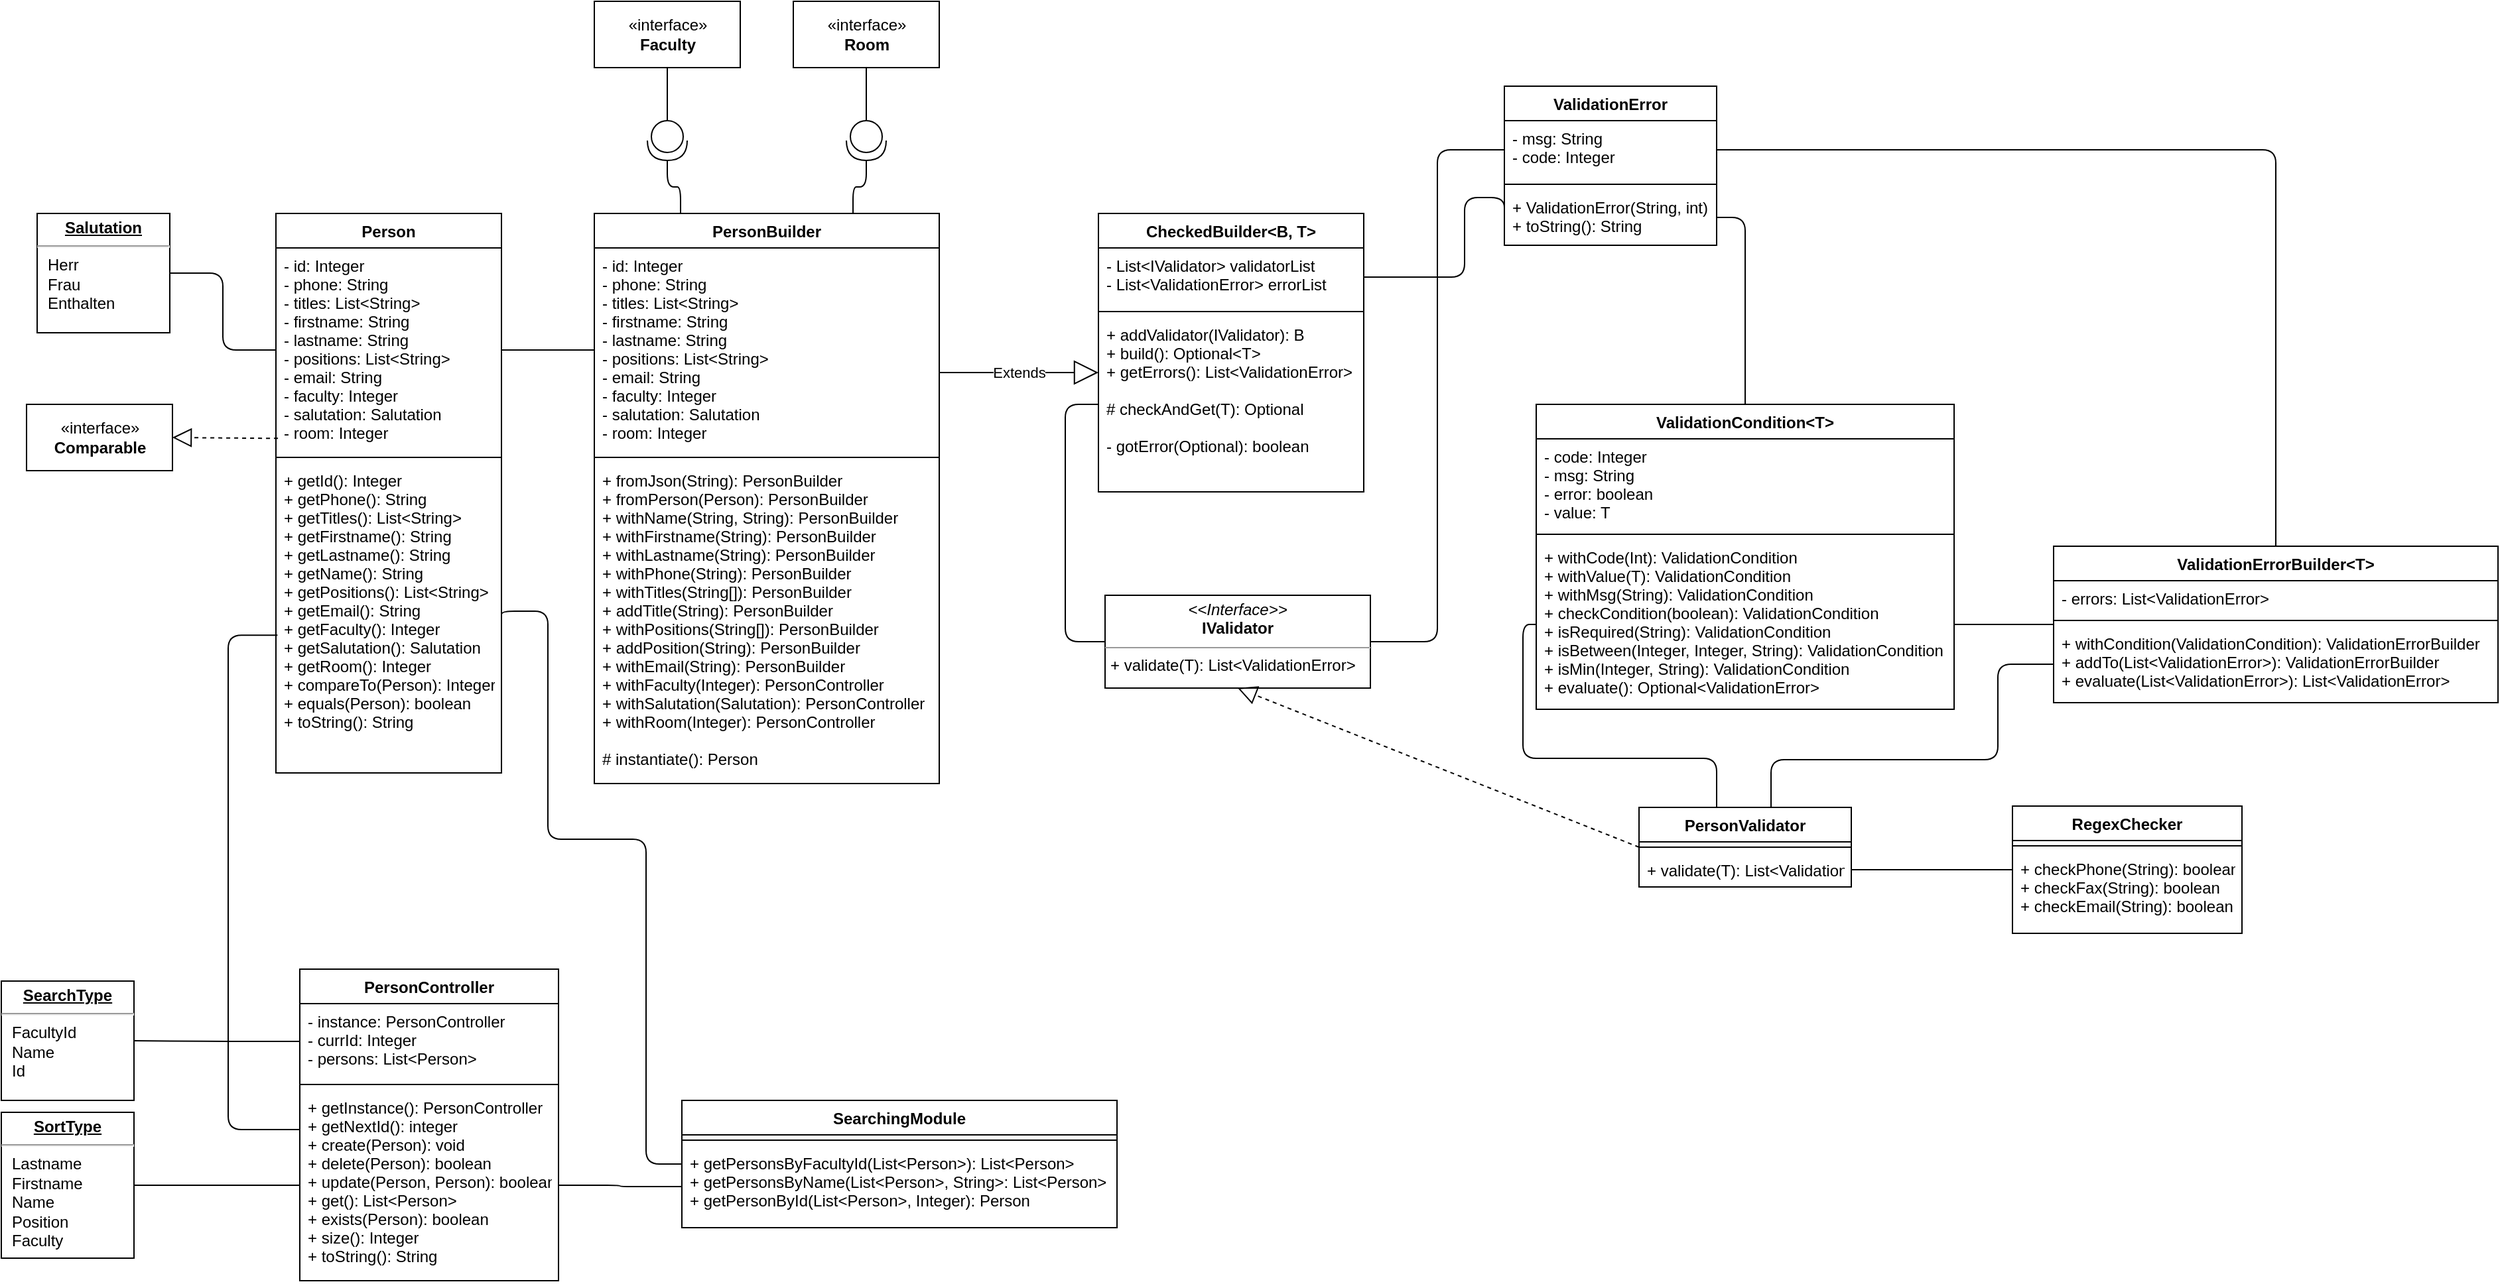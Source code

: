 <mxfile>
    <diagram id="8-JnyRr6va0fX-XooCP_" name="Page-1">
        <mxGraphModel dx="1963" dy="1438" grid="0" gridSize="10" guides="1" tooltips="1" connect="1" arrows="1" fold="1" page="1" pageScale="1" pageWidth="827" pageHeight="1169" background="none" math="0" shadow="0">
            <root>
                <mxCell id="0"/>
                <mxCell id="1" parent="0"/>
                <mxCell id="2" value="Person" style="swimlane;fontStyle=1;align=center;verticalAlign=top;childLayout=stackLayout;horizontal=1;startSize=26;horizontalStack=0;resizeParent=1;resizeParentMax=0;resizeLast=0;collapsible=1;marginBottom=0;" vertex="1" parent="1">
                    <mxGeometry x="320" y="240" width="170" height="422" as="geometry"/>
                </mxCell>
                <mxCell id="3" value="- id: Integer&#10;- phone: String&#10;- titles: List&lt;String&gt;&#10;- firstname: String&#10;- lastname: String&#10;- positions: List&lt;String&gt;&#10;- email: String&#10;- faculty: Integer&#10;- salutation: Salutation&#10;- room: Integer" style="text;strokeColor=none;fillColor=none;align=left;verticalAlign=top;spacingLeft=4;spacingRight=4;overflow=hidden;rotatable=0;points=[[0,0.5],[1,0.5]];portConstraint=eastwest;" vertex="1" parent="2">
                    <mxGeometry y="26" width="170" height="154" as="geometry"/>
                </mxCell>
                <mxCell id="4" value="" style="line;strokeWidth=1;fillColor=none;align=left;verticalAlign=middle;spacingTop=-1;spacingLeft=3;spacingRight=3;rotatable=0;labelPosition=right;points=[];portConstraint=eastwest;" vertex="1" parent="2">
                    <mxGeometry y="180" width="170" height="8" as="geometry"/>
                </mxCell>
                <mxCell id="5" value="+ getId(): Integer&#10;+ getPhone(): String&#10;+ getTitles(): List&lt;String&gt;&#10;+ getFirstname(): String&#10;+ getLastname(): String&#10;+ getName(): String&#10;+ getPositions(): List&lt;String&gt;&#10;+ getEmail(): String&#10;+ getFaculty(): Integer&#10;+ getSalutation(): Salutation&#10;+ getRoom(): Integer&#10;+ compareTo(Person): Integer&#10;+ equals(Person): boolean&#10;+ toString(): String" style="text;strokeColor=none;fillColor=none;align=left;verticalAlign=top;spacingLeft=4;spacingRight=4;overflow=hidden;rotatable=0;points=[[0,0.5],[1,0.5]];portConstraint=eastwest;" vertex="1" parent="2">
                    <mxGeometry y="188" width="170" height="234" as="geometry"/>
                </mxCell>
                <mxCell id="6" value="PersonBuilder" style="swimlane;fontStyle=1;align=center;verticalAlign=top;childLayout=stackLayout;horizontal=1;startSize=26;horizontalStack=0;resizeParent=1;resizeParentMax=0;resizeLast=0;collapsible=1;marginBottom=0;" vertex="1" parent="1">
                    <mxGeometry x="560" y="240" width="260" height="430" as="geometry"/>
                </mxCell>
                <mxCell id="7" value="- id: Integer&#10;- phone: String&#10;- titles: List&lt;String&gt;&#10;- firstname: String&#10;- lastname: String&#10;- positions: List&lt;String&gt;&#10;- email: String&#10;- faculty: Integer&#10;- salutation: Salutation&#10;- room: Integer" style="text;strokeColor=none;fillColor=none;align=left;verticalAlign=top;spacingLeft=4;spacingRight=4;overflow=hidden;rotatable=0;points=[[0,0.5],[1,0.5]];portConstraint=eastwest;" vertex="1" parent="6">
                    <mxGeometry y="26" width="260" height="154" as="geometry"/>
                </mxCell>
                <mxCell id="8" value="" style="line;strokeWidth=1;fillColor=none;align=left;verticalAlign=middle;spacingTop=-1;spacingLeft=3;spacingRight=3;rotatable=0;labelPosition=right;points=[];portConstraint=eastwest;" vertex="1" parent="6">
                    <mxGeometry y="180" width="260" height="8" as="geometry"/>
                </mxCell>
                <mxCell id="9" value="+ fromJson(String): PersonBuilder&#10;+ fromPerson(Person): PersonBuilder&#10;+ withName(String, String): PersonBuilder&#10;+ withFirstname(String): PersonBuilder&#10;+ withLastname(String): PersonBuilder&#10;+ withPhone(String): PersonBuilder&#10;+ withTitles(String[]): PersonBuilder&#10;+ addTitle(String): PersonBuilder&#10;+ withPositions(String[]): PersonBuilder&#10;+ addPosition(String): PersonBuilder&#10;+ withEmail(String): PersonBuilder&#10;+ withFaculty(Integer): PersonController&#10;+ withSalutation(Salutation): PersonController&#10;+ withRoom(Integer): PersonController&#10;&#10;# instantiate(): Person " style="text;strokeColor=none;fillColor=none;align=left;verticalAlign=top;spacingLeft=4;spacingRight=4;overflow=hidden;rotatable=0;points=[[0,0.5],[1,0.5]];portConstraint=eastwest;" vertex="1" parent="6">
                    <mxGeometry y="188" width="260" height="242" as="geometry"/>
                </mxCell>
                <mxCell id="14" style="edgeStyle=orthogonalEdgeStyle;html=1;entryX=0;entryY=0.5;entryDx=0;entryDy=0;endArrow=none;endFill=0;" edge="1" parent="1" source="10" target="3">
                    <mxGeometry relative="1" as="geometry"/>
                </mxCell>
                <mxCell id="10" value="&lt;p style=&quot;margin: 0px ; margin-top: 4px ; text-align: center ; text-decoration: underline&quot;&gt;&lt;b&gt;Salutation&lt;/b&gt;&lt;/p&gt;&lt;hr&gt;&lt;p style=&quot;margin: 0px ; margin-left: 8px&quot;&gt;Herr&lt;/p&gt;&lt;p style=&quot;margin: 0px ; margin-left: 8px&quot;&gt;Frau&lt;/p&gt;&lt;p style=&quot;margin: 0px ; margin-left: 8px&quot;&gt;Enthalten&lt;/p&gt;" style="verticalAlign=top;align=left;overflow=fill;fontSize=12;fontFamily=Helvetica;html=1;" vertex="1" parent="1">
                    <mxGeometry x="140" y="240" width="100" height="90" as="geometry"/>
                </mxCell>
                <mxCell id="11" value="&lt;p style=&quot;margin: 0px ; margin-top: 4px ; text-align: center ; text-decoration: underline&quot;&gt;&lt;b&gt;SortType&lt;/b&gt;&lt;/p&gt;&lt;hr&gt;&lt;p style=&quot;margin: 0px ; margin-left: 8px&quot;&gt;Lastname&lt;/p&gt;&lt;p style=&quot;margin: 0px ; margin-left: 8px&quot;&gt;Firstname&lt;/p&gt;&lt;p style=&quot;margin: 0px ; margin-left: 8px&quot;&gt;Name&lt;/p&gt;&lt;p style=&quot;margin: 0px ; margin-left: 8px&quot;&gt;Position&lt;/p&gt;&lt;p style=&quot;margin: 0px ; margin-left: 8px&quot;&gt;Faculty&lt;/p&gt;" style="verticalAlign=top;align=left;overflow=fill;fontSize=12;fontFamily=Helvetica;html=1;" vertex="1" parent="1">
                    <mxGeometry x="113" y="918" width="100" height="110" as="geometry"/>
                </mxCell>
                <mxCell id="12" value="&lt;p style=&quot;margin: 0px ; margin-top: 4px ; text-align: center ; text-decoration: underline&quot;&gt;&lt;b&gt;SearchType&lt;/b&gt;&lt;/p&gt;&lt;hr&gt;&lt;p style=&quot;margin: 0px ; margin-left: 8px&quot;&gt;FacultyId&lt;/p&gt;&lt;p style=&quot;margin: 0px ; margin-left: 8px&quot;&gt;Name&lt;/p&gt;&lt;p style=&quot;margin: 0px ; margin-left: 8px&quot;&gt;Id&lt;/p&gt;" style="verticalAlign=top;align=left;overflow=fill;fontSize=12;fontFamily=Helvetica;html=1;" vertex="1" parent="1">
                    <mxGeometry x="113" y="819" width="100" height="90" as="geometry"/>
                </mxCell>
                <mxCell id="22" style="edgeStyle=orthogonalEdgeStyle;html=1;entryX=0.25;entryY=0;entryDx=0;entryDy=0;endArrow=none;endFill=0;" edge="1" parent="1" source="16" target="6">
                    <mxGeometry relative="1" as="geometry"/>
                </mxCell>
                <mxCell id="16" value="" style="shape=providedRequiredInterface;html=1;verticalLabelPosition=bottom;sketch=0;rotation=90;" vertex="1" parent="1">
                    <mxGeometry x="600" y="170" width="30" height="30" as="geometry"/>
                </mxCell>
                <mxCell id="24" style="edgeStyle=orthogonalEdgeStyle;html=1;entryX=0.75;entryY=0;entryDx=0;entryDy=0;endArrow=none;endFill=0;" edge="1" parent="1" source="17" target="6">
                    <mxGeometry relative="1" as="geometry"/>
                </mxCell>
                <mxCell id="17" value="" style="shape=providedRequiredInterface;html=1;verticalLabelPosition=bottom;sketch=0;rotation=90;" vertex="1" parent="1">
                    <mxGeometry x="750" y="170" width="30" height="30" as="geometry"/>
                </mxCell>
                <mxCell id="21" style="edgeStyle=orthogonalEdgeStyle;html=1;entryX=0;entryY=0.5;entryDx=0;entryDy=0;entryPerimeter=0;endArrow=none;endFill=0;" edge="1" parent="1" source="18" target="16">
                    <mxGeometry relative="1" as="geometry"/>
                </mxCell>
                <mxCell id="18" value="«interface»&lt;br&gt;&lt;b&gt;Faculty&lt;/b&gt;" style="html=1;" vertex="1" parent="1">
                    <mxGeometry x="560" y="80" width="110" height="50" as="geometry"/>
                </mxCell>
                <mxCell id="23" style="edgeStyle=orthogonalEdgeStyle;html=1;entryX=0;entryY=0.5;entryDx=0;entryDy=0;entryPerimeter=0;endArrow=none;endFill=0;" edge="1" parent="1" source="19" target="17">
                    <mxGeometry relative="1" as="geometry"/>
                </mxCell>
                <mxCell id="19" value="«interface»&lt;br&gt;&lt;b&gt;Room&lt;/b&gt;" style="html=1;" vertex="1" parent="1">
                    <mxGeometry x="710" y="80" width="110" height="50" as="geometry"/>
                </mxCell>
                <mxCell id="20" style="edgeStyle=orthogonalEdgeStyle;html=1;entryX=1;entryY=0.5;entryDx=0;entryDy=0;endArrow=none;endFill=0;" edge="1" parent="1" source="7" target="3">
                    <mxGeometry relative="1" as="geometry"/>
                </mxCell>
                <mxCell id="25" value="CheckedBuilder&lt;B, T&gt;" style="swimlane;fontStyle=1;align=center;verticalAlign=top;childLayout=stackLayout;horizontal=1;startSize=26;horizontalStack=0;resizeParent=1;resizeParentMax=0;resizeLast=0;collapsible=1;marginBottom=0;" vertex="1" parent="1">
                    <mxGeometry x="940" y="240" width="200" height="210" as="geometry"/>
                </mxCell>
                <mxCell id="26" value="- List&lt;IValidator&gt; validatorList&#10;- List&lt;ValidationError&gt; errorList" style="text;strokeColor=none;fillColor=none;align=left;verticalAlign=top;spacingLeft=4;spacingRight=4;overflow=hidden;rotatable=0;points=[[0,0.5],[1,0.5]];portConstraint=eastwest;" vertex="1" parent="25">
                    <mxGeometry y="26" width="200" height="44" as="geometry"/>
                </mxCell>
                <mxCell id="27" value="" style="line;strokeWidth=1;fillColor=none;align=left;verticalAlign=middle;spacingTop=-1;spacingLeft=3;spacingRight=3;rotatable=0;labelPosition=right;points=[];portConstraint=eastwest;" vertex="1" parent="25">
                    <mxGeometry y="70" width="200" height="8" as="geometry"/>
                </mxCell>
                <mxCell id="28" value="+ addValidator(IValidator): B&#10;+ build(): Optional&lt;T&gt;&#10;+ getErrors(): List&lt;ValidationError&gt;&#10;&#10;# checkAndGet(T): Optional&#10;&#10;- gotError(Optional): boolean" style="text;strokeColor=none;fillColor=none;align=left;verticalAlign=top;spacingLeft=4;spacingRight=4;overflow=hidden;rotatable=0;points=[[0,0.5],[1,0.5]];portConstraint=eastwest;" vertex="1" parent="25">
                    <mxGeometry y="78" width="200" height="132" as="geometry"/>
                </mxCell>
                <mxCell id="30" value="Extends" style="endArrow=block;endSize=16;endFill=0;html=1;" edge="1" parent="1">
                    <mxGeometry width="160" relative="1" as="geometry">
                        <mxPoint x="820" y="360" as="sourcePoint"/>
                        <mxPoint x="940" y="360" as="targetPoint"/>
                    </mxGeometry>
                </mxCell>
                <mxCell id="39" style="edgeStyle=orthogonalEdgeStyle;html=1;entryX=0;entryY=0.5;entryDx=0;entryDy=0;endArrow=none;endFill=0;exitX=1;exitY=0.5;exitDx=0;exitDy=0;" edge="1" parent="1" source="32" target="36">
                    <mxGeometry relative="1" as="geometry"/>
                </mxCell>
                <mxCell id="32" value="&lt;p style=&quot;margin: 0px ; margin-top: 4px ; text-align: center&quot;&gt;&lt;i&gt;&amp;lt;&amp;lt;Interface&amp;gt;&amp;gt;&lt;/i&gt;&lt;br&gt;&lt;b&gt;IValidator&lt;/b&gt;&lt;/p&gt;&lt;hr size=&quot;1&quot;&gt;&lt;p style=&quot;margin: 0px ; margin-left: 4px&quot;&gt;&lt;/p&gt;&lt;p style=&quot;margin: 0px ; margin-left: 4px&quot;&gt;+ validate(T): List&amp;lt;ValidationError&amp;gt;&amp;nbsp;&lt;/p&gt;" style="verticalAlign=top;align=left;overflow=fill;fontSize=12;fontFamily=Helvetica;html=1;" vertex="1" parent="1">
                    <mxGeometry x="945" y="528" width="200" height="70" as="geometry"/>
                </mxCell>
                <mxCell id="35" value="ValidationError" style="swimlane;fontStyle=1;align=center;verticalAlign=top;childLayout=stackLayout;horizontal=1;startSize=26;horizontalStack=0;resizeParent=1;resizeParentMax=0;resizeLast=0;collapsible=1;marginBottom=0;" vertex="1" parent="1">
                    <mxGeometry x="1246" y="144" width="160" height="120" as="geometry"/>
                </mxCell>
                <mxCell id="36" value="- msg: String&#10;- code: Integer" style="text;strokeColor=none;fillColor=none;align=left;verticalAlign=top;spacingLeft=4;spacingRight=4;overflow=hidden;rotatable=0;points=[[0,0.5],[1,0.5]];portConstraint=eastwest;" vertex="1" parent="35">
                    <mxGeometry y="26" width="160" height="44" as="geometry"/>
                </mxCell>
                <mxCell id="37" value="" style="line;strokeWidth=1;fillColor=none;align=left;verticalAlign=middle;spacingTop=-1;spacingLeft=3;spacingRight=3;rotatable=0;labelPosition=right;points=[];portConstraint=eastwest;" vertex="1" parent="35">
                    <mxGeometry y="70" width="160" height="8" as="geometry"/>
                </mxCell>
                <mxCell id="38" value="+ ValidationError(String, int)&#10;+ toString(): String" style="text;strokeColor=none;fillColor=none;align=left;verticalAlign=top;spacingLeft=4;spacingRight=4;overflow=hidden;rotatable=0;points=[[0,0.5],[1,0.5]];portConstraint=eastwest;" vertex="1" parent="35">
                    <mxGeometry y="78" width="160" height="42" as="geometry"/>
                </mxCell>
                <mxCell id="40" style="edgeStyle=orthogonalEdgeStyle;html=1;entryX=0;entryY=0.5;entryDx=0;entryDy=0;endArrow=none;endFill=0;" edge="1" parent="1" source="26" target="38">
                    <mxGeometry relative="1" as="geometry">
                        <Array as="points">
                            <mxPoint x="1216" y="288"/>
                            <mxPoint x="1216" y="228"/>
                            <mxPoint x="1246" y="228"/>
                        </Array>
                    </mxGeometry>
                </mxCell>
                <mxCell id="45" style="edgeStyle=orthogonalEdgeStyle;html=1;entryX=1;entryY=0.5;entryDx=0;entryDy=0;endArrow=none;endFill=0;" edge="1" parent="1" source="41" target="38">
                    <mxGeometry relative="1" as="geometry"/>
                </mxCell>
                <mxCell id="41" value="ValidationCondition&lt;T&gt;" style="swimlane;fontStyle=1;align=center;verticalAlign=top;childLayout=stackLayout;horizontal=1;startSize=26;horizontalStack=0;resizeParent=1;resizeParentMax=0;resizeLast=0;collapsible=1;marginBottom=0;" vertex="1" parent="1">
                    <mxGeometry x="1270" y="384" width="315" height="230" as="geometry"/>
                </mxCell>
                <mxCell id="42" value="- code: Integer&#10;- msg: String&#10;- error: boolean&#10;- value: T" style="text;strokeColor=none;fillColor=none;align=left;verticalAlign=top;spacingLeft=4;spacingRight=4;overflow=hidden;rotatable=0;points=[[0,0.5],[1,0.5]];portConstraint=eastwest;" vertex="1" parent="41">
                    <mxGeometry y="26" width="315" height="68" as="geometry"/>
                </mxCell>
                <mxCell id="43" value="" style="line;strokeWidth=1;fillColor=none;align=left;verticalAlign=middle;spacingTop=-1;spacingLeft=3;spacingRight=3;rotatable=0;labelPosition=right;points=[];portConstraint=eastwest;" vertex="1" parent="41">
                    <mxGeometry y="94" width="315" height="8" as="geometry"/>
                </mxCell>
                <mxCell id="44" value="+ withCode(Int): ValidationCondition&#10;+ withValue(T): ValidationCondition&#10;+ withMsg(String): ValidationCondition&#10;+ checkCondition(boolean): ValidationCondition&#10;+ isRequired(String): ValidationCondition&#10;+ isBetween(Integer, Integer, String): ValidationCondition&#10;+ isMin(Integer, String): ValidationCondition&#10;+ evaluate(): Optional&lt;ValidationError&gt;" style="text;strokeColor=none;fillColor=none;align=left;verticalAlign=top;spacingLeft=4;spacingRight=4;overflow=hidden;rotatable=0;points=[[0,0.5],[1,0.5]];portConstraint=eastwest;" vertex="1" parent="41">
                    <mxGeometry y="102" width="315" height="128" as="geometry"/>
                </mxCell>
                <mxCell id="51" style="edgeStyle=orthogonalEdgeStyle;html=1;entryX=1;entryY=0.5;entryDx=0;entryDy=0;endArrow=none;endFill=0;" edge="1" parent="1" source="46" target="44">
                    <mxGeometry relative="1" as="geometry"/>
                </mxCell>
                <mxCell id="52" style="edgeStyle=orthogonalEdgeStyle;html=1;entryX=1;entryY=0.5;entryDx=0;entryDy=0;endArrow=none;endFill=0;" edge="1" parent="1" source="46" target="36">
                    <mxGeometry relative="1" as="geometry"/>
                </mxCell>
                <mxCell id="46" value="ValidationErrorBuilder&lt;T&gt;" style="swimlane;fontStyle=1;align=center;verticalAlign=top;childLayout=stackLayout;horizontal=1;startSize=26;horizontalStack=0;resizeParent=1;resizeParentMax=0;resizeLast=0;collapsible=1;marginBottom=0;" vertex="1" parent="1">
                    <mxGeometry x="1660" y="491" width="335" height="118" as="geometry"/>
                </mxCell>
                <mxCell id="47" value="- errors: List&lt;ValidationError&gt;" style="text;strokeColor=none;fillColor=none;align=left;verticalAlign=top;spacingLeft=4;spacingRight=4;overflow=hidden;rotatable=0;points=[[0,0.5],[1,0.5]];portConstraint=eastwest;" vertex="1" parent="46">
                    <mxGeometry y="26" width="335" height="26" as="geometry"/>
                </mxCell>
                <mxCell id="48" value="" style="line;strokeWidth=1;fillColor=none;align=left;verticalAlign=middle;spacingTop=-1;spacingLeft=3;spacingRight=3;rotatable=0;labelPosition=right;points=[];portConstraint=eastwest;" vertex="1" parent="46">
                    <mxGeometry y="52" width="335" height="8" as="geometry"/>
                </mxCell>
                <mxCell id="49" value="+ withCondition(ValidationCondition): ValidationErrorBuilder&#10;+ addTo(List&lt;ValidationError&gt;): ValidationErrorBuilder&#10;+ evaluate(List&lt;ValidationError&gt;): List&lt;ValidationError&gt;" style="text;strokeColor=none;fillColor=none;align=left;verticalAlign=top;spacingLeft=4;spacingRight=4;overflow=hidden;rotatable=0;points=[[0,0.5],[1,0.5]];portConstraint=eastwest;" vertex="1" parent="46">
                    <mxGeometry y="60" width="335" height="58" as="geometry"/>
                </mxCell>
                <mxCell id="60" style="edgeStyle=orthogonalEdgeStyle;html=1;entryX=0;entryY=0.5;entryDx=0;entryDy=0;endArrow=none;endFill=0;" edge="1" parent="1" source="53" target="44">
                    <mxGeometry relative="1" as="geometry">
                        <Array as="points">
                            <mxPoint x="1406" y="651"/>
                            <mxPoint x="1260" y="651"/>
                            <mxPoint x="1260" y="550"/>
                        </Array>
                    </mxGeometry>
                </mxCell>
                <mxCell id="61" style="edgeStyle=orthogonalEdgeStyle;html=1;entryX=0;entryY=0.5;entryDx=0;entryDy=0;endArrow=none;endFill=0;" edge="1" parent="1" source="53" target="49">
                    <mxGeometry relative="1" as="geometry">
                        <Array as="points">
                            <mxPoint x="1447" y="652"/>
                            <mxPoint x="1618" y="652"/>
                            <mxPoint x="1618" y="580"/>
                        </Array>
                    </mxGeometry>
                </mxCell>
                <mxCell id="53" value="PersonValidator" style="swimlane;fontStyle=1;align=center;verticalAlign=top;childLayout=stackLayout;horizontal=1;startSize=26;horizontalStack=0;resizeParent=1;resizeParentMax=0;resizeLast=0;collapsible=1;marginBottom=0;" vertex="1" parent="1">
                    <mxGeometry x="1347.5" y="688" width="160" height="60" as="geometry"/>
                </mxCell>
                <mxCell id="55" value="" style="line;strokeWidth=1;fillColor=none;align=left;verticalAlign=middle;spacingTop=-1;spacingLeft=3;spacingRight=3;rotatable=0;labelPosition=right;points=[];portConstraint=eastwest;" vertex="1" parent="53">
                    <mxGeometry y="26" width="160" height="8" as="geometry"/>
                </mxCell>
                <mxCell id="56" value="+ validate(T): List&lt;ValidationError&gt; " style="text;strokeColor=none;fillColor=none;align=left;verticalAlign=top;spacingLeft=4;spacingRight=4;overflow=hidden;rotatable=0;points=[[0,0.5],[1,0.5]];portConstraint=eastwest;" vertex="1" parent="53">
                    <mxGeometry y="34" width="160" height="26" as="geometry"/>
                </mxCell>
                <mxCell id="58" style="edgeStyle=orthogonalEdgeStyle;html=1;entryX=0;entryY=0.5;entryDx=0;entryDy=0;endArrow=none;endFill=0;" edge="1" parent="1" source="28" target="32">
                    <mxGeometry relative="1" as="geometry">
                        <Array as="points">
                            <mxPoint x="915" y="384"/>
                            <mxPoint x="915" y="563"/>
                        </Array>
                    </mxGeometry>
                </mxCell>
                <mxCell id="59" value="" style="endArrow=block;dashed=1;endFill=0;endSize=12;html=1;exitX=0;exitY=0.5;exitDx=0;exitDy=0;entryX=0.5;entryY=1;entryDx=0;entryDy=0;" edge="1" parent="1" source="53" target="32">
                    <mxGeometry width="160" relative="1" as="geometry">
                        <mxPoint x="1296" y="706" as="sourcePoint"/>
                        <mxPoint x="1456" y="706" as="targetPoint"/>
                    </mxGeometry>
                </mxCell>
                <mxCell id="63" value="PersonController" style="swimlane;fontStyle=1;align=center;verticalAlign=top;childLayout=stackLayout;horizontal=1;startSize=26;horizontalStack=0;resizeParent=1;resizeParentMax=0;resizeLast=0;collapsible=1;marginBottom=0;" vertex="1" parent="1">
                    <mxGeometry x="338" y="810" width="195" height="235" as="geometry"/>
                </mxCell>
                <mxCell id="64" value="- instance: PersonController&#10;- currId: Integer&#10;- persons: List&lt;Person&gt;" style="text;strokeColor=none;fillColor=none;align=left;verticalAlign=top;spacingLeft=4;spacingRight=4;overflow=hidden;rotatable=0;points=[[0,0.5],[1,0.5]];portConstraint=eastwest;" vertex="1" parent="63">
                    <mxGeometry y="26" width="195" height="57" as="geometry"/>
                </mxCell>
                <mxCell id="65" value="" style="line;strokeWidth=1;fillColor=none;align=left;verticalAlign=middle;spacingTop=-1;spacingLeft=3;spacingRight=3;rotatable=0;labelPosition=right;points=[];portConstraint=eastwest;" vertex="1" parent="63">
                    <mxGeometry y="83" width="195" height="8" as="geometry"/>
                </mxCell>
                <mxCell id="66" value="+ getInstance(): PersonController&#10;+ getNextId(): integer&#10;+ create(Person): void&#10;+ delete(Person): boolean&#10;+ update(Person, Person): boolean&#10;+ get(): List&lt;Person&gt;&#10;+ exists(Person): boolean&#10;+ size(): Integer&#10;+ toString(): String" style="text;strokeColor=none;fillColor=none;align=left;verticalAlign=top;spacingLeft=4;spacingRight=4;overflow=hidden;rotatable=0;points=[[0,0.5],[1,0.5]];portConstraint=eastwest;" vertex="1" parent="63">
                    <mxGeometry y="91" width="195" height="144" as="geometry"/>
                </mxCell>
                <mxCell id="68" style="edgeStyle=orthogonalEdgeStyle;html=1;entryX=1;entryY=0.5;entryDx=0;entryDy=0;endArrow=none;endFill=0;" edge="1" parent="1" source="64" target="12">
                    <mxGeometry relative="1" as="geometry"/>
                </mxCell>
                <mxCell id="69" style="edgeStyle=orthogonalEdgeStyle;html=1;entryX=1;entryY=0.5;entryDx=0;entryDy=0;endArrow=none;endFill=0;" edge="1" parent="1" source="66" target="11">
                    <mxGeometry relative="1" as="geometry"/>
                </mxCell>
                <mxCell id="75" style="edgeStyle=orthogonalEdgeStyle;html=1;entryX=1;entryY=0.5;entryDx=0;entryDy=0;endArrow=none;endFill=0;" edge="1" parent="1" source="70" target="5">
                    <mxGeometry relative="1" as="geometry">
                        <Array as="points">
                            <mxPoint x="599" y="957"/>
                            <mxPoint x="599" y="712"/>
                            <mxPoint x="525" y="712"/>
                            <mxPoint x="525" y="540"/>
                            <mxPoint x="490" y="540"/>
                        </Array>
                    </mxGeometry>
                </mxCell>
                <mxCell id="70" value="SearchingModule" style="swimlane;fontStyle=1;align=center;verticalAlign=top;childLayout=stackLayout;horizontal=1;startSize=26;horizontalStack=0;resizeParent=1;resizeParentMax=0;resizeLast=0;collapsible=1;marginBottom=0;" vertex="1" parent="1">
                    <mxGeometry x="626" y="909" width="328" height="96" as="geometry"/>
                </mxCell>
                <mxCell id="72" value="" style="line;strokeWidth=1;fillColor=none;align=left;verticalAlign=middle;spacingTop=-1;spacingLeft=3;spacingRight=3;rotatable=0;labelPosition=right;points=[];portConstraint=eastwest;" vertex="1" parent="70">
                    <mxGeometry y="26" width="328" height="8" as="geometry"/>
                </mxCell>
                <mxCell id="73" value="+ getPersonsByFacultyId(List&lt;Person&gt;): List&lt;Person&gt;&#10;+ getPersonsByName(List&lt;Person&gt;, String&gt;: List&lt;Person&gt;&#10;+ getPersonById(List&lt;Person&gt;, Integer): Person" style="text;strokeColor=none;fillColor=none;align=left;verticalAlign=top;spacingLeft=4;spacingRight=4;overflow=hidden;rotatable=0;points=[[0,0.5],[1,0.5]];portConstraint=eastwest;" vertex="1" parent="70">
                    <mxGeometry y="34" width="328" height="62" as="geometry"/>
                </mxCell>
                <mxCell id="74" style="edgeStyle=orthogonalEdgeStyle;html=1;entryX=0;entryY=0.5;entryDx=0;entryDy=0;endArrow=none;endFill=0;" edge="1" parent="1" source="66" target="73">
                    <mxGeometry relative="1" as="geometry"/>
                </mxCell>
                <mxCell id="76" style="edgeStyle=orthogonalEdgeStyle;html=1;entryX=0.007;entryY=0.556;entryDx=0;entryDy=0;entryPerimeter=0;endArrow=none;endFill=0;" edge="1" parent="1" source="66" target="5">
                    <mxGeometry relative="1" as="geometry">
                        <Array as="points">
                            <mxPoint x="284" y="931"/>
                            <mxPoint x="284" y="558"/>
                        </Array>
                    </mxGeometry>
                </mxCell>
                <mxCell id="80" style="edgeStyle=orthogonalEdgeStyle;html=1;entryX=1;entryY=0.5;entryDx=0;entryDy=0;endArrow=none;endFill=0;" edge="1" parent="1" source="77" target="56">
                    <mxGeometry relative="1" as="geometry"/>
                </mxCell>
                <mxCell id="77" value="RegexChecker" style="swimlane;fontStyle=1;align=center;verticalAlign=top;childLayout=stackLayout;horizontal=1;startSize=26;horizontalStack=0;resizeParent=1;resizeParentMax=0;resizeLast=0;collapsible=1;marginBottom=0;" vertex="1" parent="1">
                    <mxGeometry x="1629" y="687" width="173" height="96" as="geometry"/>
                </mxCell>
                <mxCell id="78" value="" style="line;strokeWidth=1;fillColor=none;align=left;verticalAlign=middle;spacingTop=-1;spacingLeft=3;spacingRight=3;rotatable=0;labelPosition=right;points=[];portConstraint=eastwest;" vertex="1" parent="77">
                    <mxGeometry y="26" width="173" height="8" as="geometry"/>
                </mxCell>
                <mxCell id="79" value="+ checkPhone(String): boolean&#10;+ checkFax(String): boolean&#10;+ checkEmail(String): boolean" style="text;strokeColor=none;fillColor=none;align=left;verticalAlign=top;spacingLeft=4;spacingRight=4;overflow=hidden;rotatable=0;points=[[0,0.5],[1,0.5]];portConstraint=eastwest;" vertex="1" parent="77">
                    <mxGeometry y="34" width="173" height="62" as="geometry"/>
                </mxCell>
                <mxCell id="81" value="«interface»&lt;br&gt;&lt;b&gt;Comparable&lt;/b&gt;" style="html=1;" vertex="1" parent="1">
                    <mxGeometry x="132" y="384" width="110" height="50" as="geometry"/>
                </mxCell>
                <mxCell id="82" value="" style="endArrow=block;dashed=1;endFill=0;endSize=12;html=1;exitX=0.009;exitY=0.933;exitDx=0;exitDy=0;exitPerimeter=0;entryX=1;entryY=0.5;entryDx=0;entryDy=0;" edge="1" parent="1" source="3" target="81">
                    <mxGeometry width="160" relative="1" as="geometry">
                        <mxPoint x="352" y="438" as="sourcePoint"/>
                        <mxPoint x="512" y="438" as="targetPoint"/>
                    </mxGeometry>
                </mxCell>
            </root>
        </mxGraphModel>
    </diagram>
</mxfile>